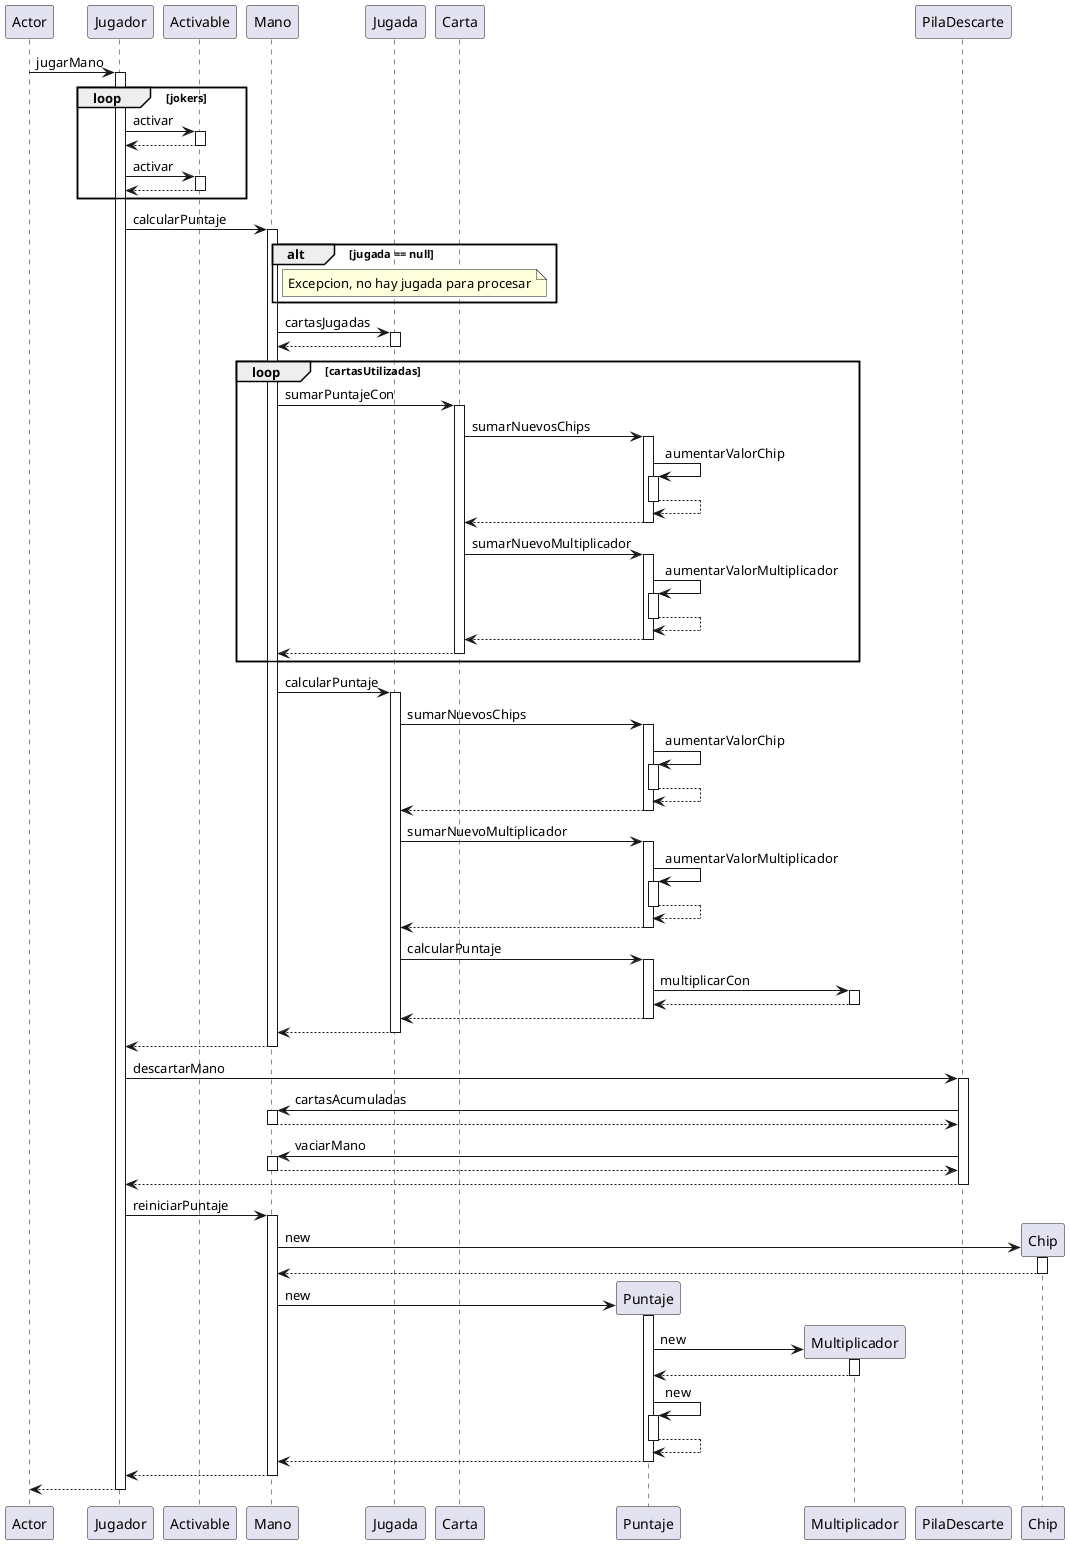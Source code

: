 @startuml
participant Actor
Actor -> Jugador : jugarMano
activate Jugador
loop jokers
Jugador -> Activable : activar
activate Activable
Activable --> Jugador
deactivate Activable
Jugador -> Activable : activar
activate Activable
Activable --> Jugador
deactivate Activable
end
Jugador -> Mano : calcularPuntaje
activate Mano
alt jugada == null
note right of Mano : Excepcion, no hay jugada para procesar
end
Mano -> Jugada : cartasJugadas
activate Jugada
Jugada --> Mano
deactivate Jugada
loop cartasUtilizadas
Mano -> Carta : sumarPuntajeCon
activate Carta
Carta -> Puntaje : sumarNuevosChips
activate Puntaje
Puntaje -> Puntaje : aumentarValorChip
activate Puntaje
Puntaje --> Puntaje
deactivate Puntaje
Puntaje --> Carta
deactivate Puntaje
Carta -> Puntaje : sumarNuevoMultiplicador
activate Puntaje
Puntaje -> Puntaje : aumentarValorMultiplicador
activate Puntaje
Puntaje --> Puntaje
deactivate Puntaje
Puntaje --> Carta
deactivate Puntaje
Carta --> Mano
deactivate Carta
end
Mano -> Jugada : calcularPuntaje
activate Jugada
Jugada -> Puntaje : sumarNuevosChips
activate Puntaje
Puntaje -> Puntaje : aumentarValorChip
activate Puntaje
Puntaje --> Puntaje
deactivate Puntaje
Puntaje --> Jugada
deactivate Puntaje
Jugada -> Puntaje : sumarNuevoMultiplicador
activate Puntaje
Puntaje -> Puntaje : aumentarValorMultiplicador
activate Puntaje
Puntaje --> Puntaje
deactivate Puntaje
Puntaje --> Jugada
deactivate Puntaje
Jugada -> Puntaje : calcularPuntaje
activate Puntaje
Puntaje -> Multiplicador : multiplicarCon
activate Multiplicador
Multiplicador --> Puntaje
deactivate Multiplicador
Puntaje --> Jugada
deactivate Puntaje
Jugada --> Mano
deactivate Jugada
Mano --> Jugador
deactivate Mano
Jugador -> PilaDescarte : descartarMano
activate PilaDescarte
PilaDescarte -> Mano : cartasAcumuladas
activate Mano
Mano --> PilaDescarte
deactivate Mano
PilaDescarte -> Mano : vaciarMano
activate Mano
Mano --> PilaDescarte
deactivate Mano
PilaDescarte --> Jugador
deactivate PilaDescarte
Jugador -> Mano : reiniciarPuntaje
activate Mano
create Chip
Mano -> Chip : new
activate Chip
Chip --> Mano
deactivate Chip
create Puntaje
Mano -> Puntaje : new
activate Puntaje
create Multiplicador
Puntaje -> Multiplicador : new
activate Multiplicador
Multiplicador --> Puntaje
deactivate Multiplicador
Puntaje -> Puntaje : new
activate Puntaje
Puntaje --> Puntaje
deactivate Puntaje
Puntaje --> Mano
deactivate Puntaje
Mano --> Jugador
deactivate Mano
return
@enduml